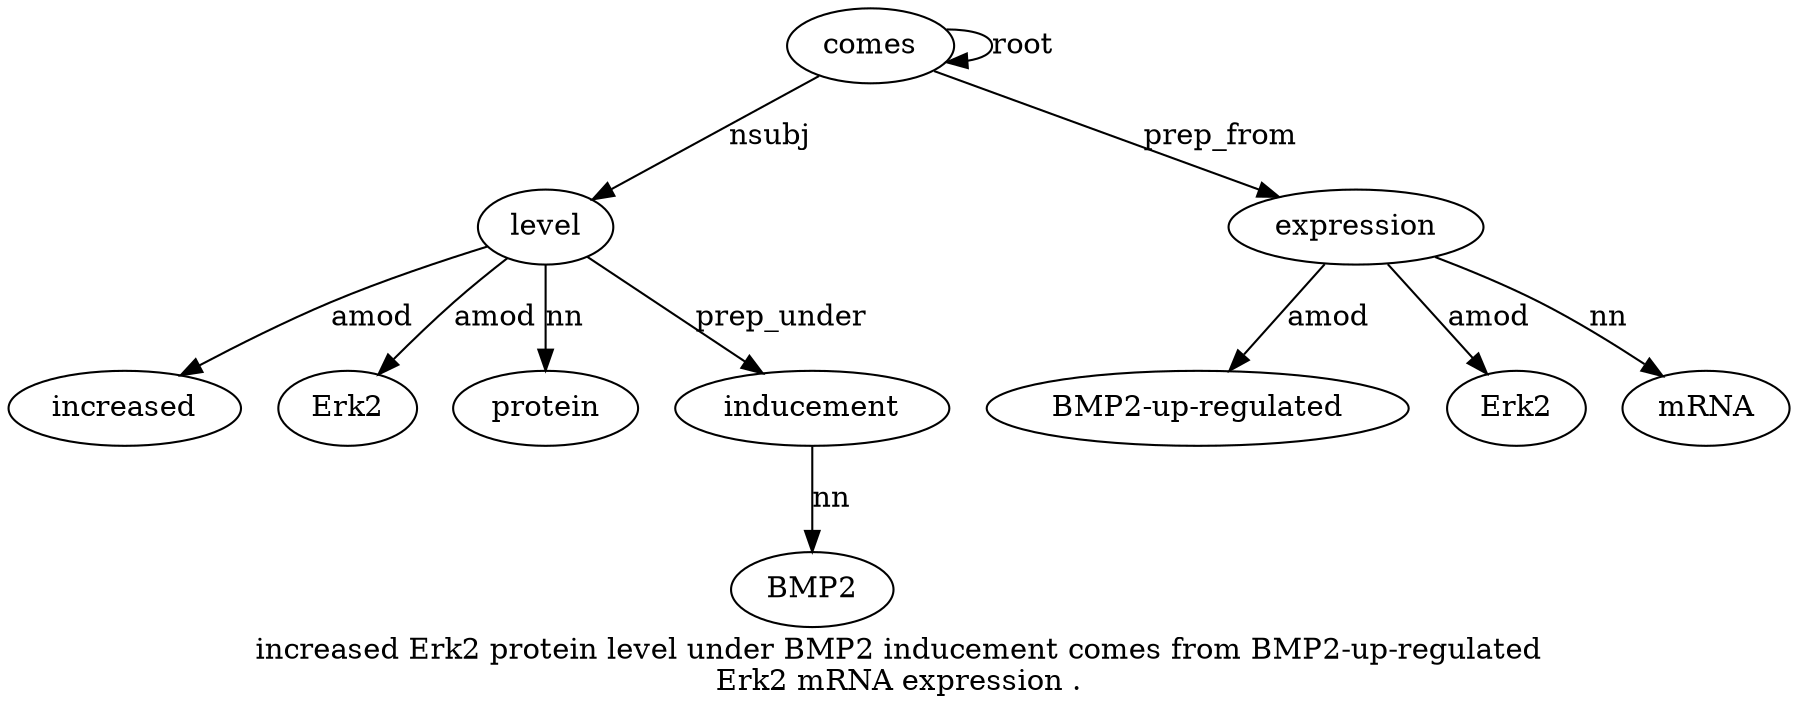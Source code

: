digraph "increased Erk2 protein level under BMP2 inducement comes from BMP2-up-regulated Erk2 mRNA expression ." {
label="increased Erk2 protein level under BMP2 inducement comes from BMP2-up-regulated
Erk2 mRNA expression .";
level4 [style=filled, fillcolor=white, label=level];
increased1 [style=filled, fillcolor=white, label=increased];
level4 -> increased1  [label=amod];
Erk2 [style=filled, fillcolor=white, label=Erk2];
level4 -> Erk2  [label=amod];
protein3 [style=filled, fillcolor=white, label=protein];
level4 -> protein3  [label=nn];
comes8 [style=filled, fillcolor=white, label=comes];
comes8 -> level4  [label=nsubj];
inducement7 [style=filled, fillcolor=white, label=inducement];
BMP26 [style=filled, fillcolor=white, label=BMP2];
inducement7 -> BMP26  [label=nn];
level4 -> inducement7  [label=prep_under];
comes8 -> comes8  [label=root];
expression13 [style=filled, fillcolor=white, label=expression];
"BMP2-up-regulated10" [style=filled, fillcolor=white, label="BMP2-up-regulated"];
expression13 -> "BMP2-up-regulated10"  [label=amod];
Erk211 [style=filled, fillcolor=white, label=Erk2];
expression13 -> Erk211  [label=amod];
mRNA12 [style=filled, fillcolor=white, label=mRNA];
expression13 -> mRNA12  [label=nn];
comes8 -> expression13  [label=prep_from];
}
